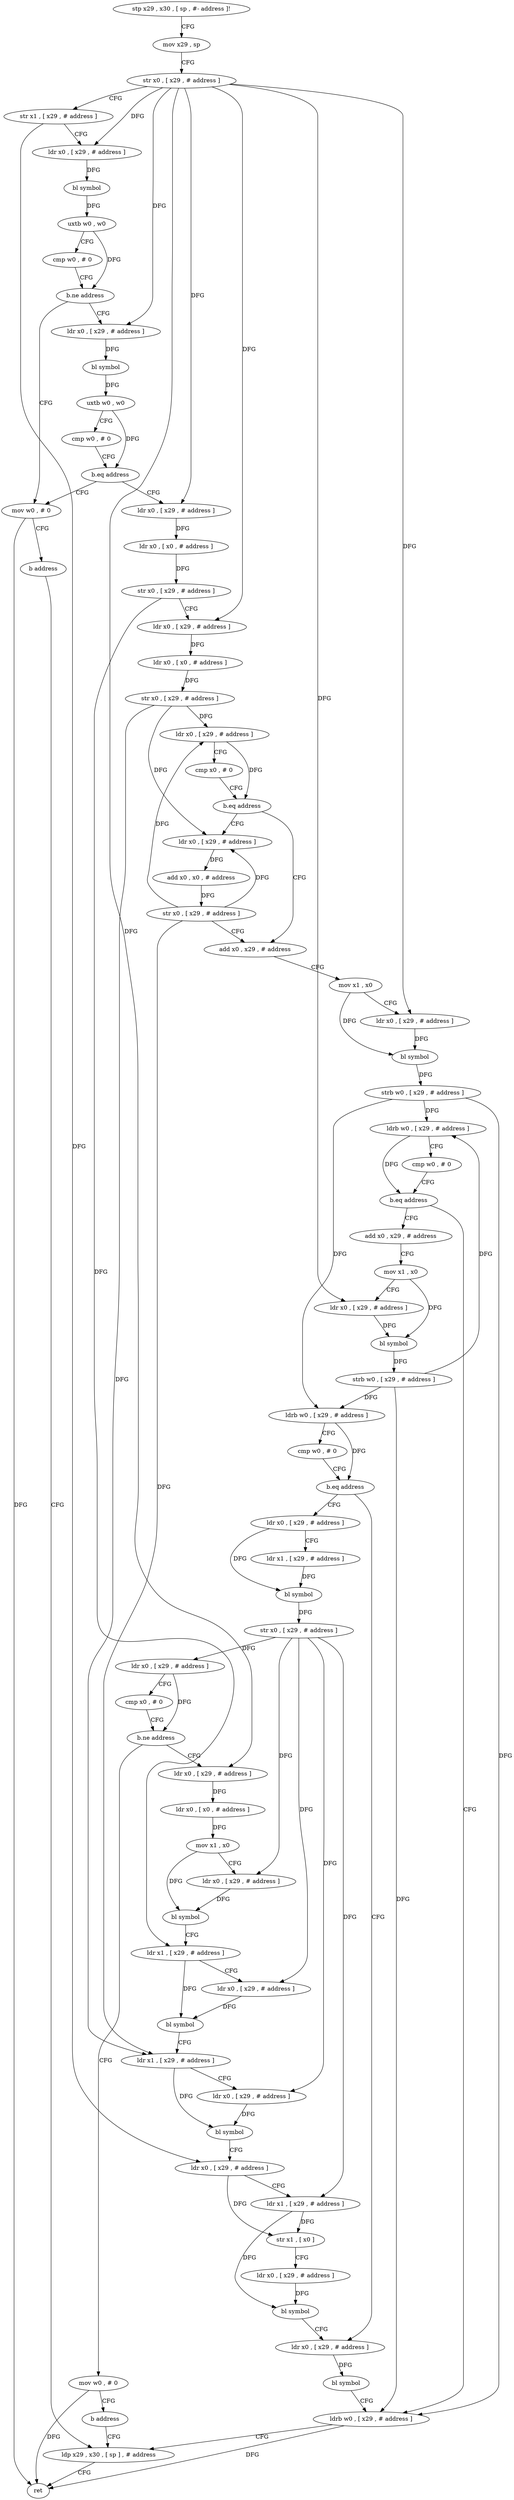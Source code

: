 digraph "func" {
"117708" [label = "stp x29 , x30 , [ sp , #- address ]!" ]
"117712" [label = "mov x29 , sp" ]
"117716" [label = "str x0 , [ x29 , # address ]" ]
"117720" [label = "str x1 , [ x29 , # address ]" ]
"117724" [label = "ldr x0 , [ x29 , # address ]" ]
"117728" [label = "bl symbol" ]
"117732" [label = "uxtb w0 , w0" ]
"117736" [label = "cmp w0 , # 0" ]
"117740" [label = "b.ne address" ]
"117764" [label = "mov w0 , # 0" ]
"117744" [label = "ldr x0 , [ x29 , # address ]" ]
"117768" [label = "b address" ]
"117996" [label = "ldp x29 , x30 , [ sp ] , # address" ]
"117748" [label = "bl symbol" ]
"117752" [label = "uxtb w0 , w0" ]
"117756" [label = "cmp w0 , # 0" ]
"117760" [label = "b.eq address" ]
"117772" [label = "ldr x0 , [ x29 , # address ]" ]
"118000" [label = "ret" ]
"117776" [label = "ldr x0 , [ x0 , # address ]" ]
"117780" [label = "str x0 , [ x29 , # address ]" ]
"117784" [label = "ldr x0 , [ x29 , # address ]" ]
"117788" [label = "ldr x0 , [ x0 , # address ]" ]
"117792" [label = "str x0 , [ x29 , # address ]" ]
"117796" [label = "ldr x0 , [ x29 , # address ]" ]
"117800" [label = "cmp x0 , # 0" ]
"117804" [label = "b.eq address" ]
"117820" [label = "add x0 , x29 , # address" ]
"117808" [label = "ldr x0 , [ x29 , # address ]" ]
"117824" [label = "mov x1 , x0" ]
"117828" [label = "ldr x0 , [ x29 , # address ]" ]
"117832" [label = "bl symbol" ]
"117836" [label = "strb w0 , [ x29 , # address ]" ]
"117840" [label = "ldrb w0 , [ x29 , # address ]" ]
"117844" [label = "cmp w0 , # 0" ]
"117848" [label = "b.eq address" ]
"117992" [label = "ldrb w0 , [ x29 , # address ]" ]
"117852" [label = "add x0 , x29 , # address" ]
"117812" [label = "add x0 , x0 , # address" ]
"117816" [label = "str x0 , [ x29 , # address ]" ]
"117856" [label = "mov x1 , x0" ]
"117860" [label = "ldr x0 , [ x29 , # address ]" ]
"117864" [label = "bl symbol" ]
"117868" [label = "strb w0 , [ x29 , # address ]" ]
"117872" [label = "ldrb w0 , [ x29 , # address ]" ]
"117876" [label = "cmp w0 , # 0" ]
"117880" [label = "b.eq address" ]
"117984" [label = "ldr x0 , [ x29 , # address ]" ]
"117884" [label = "ldr x0 , [ x29 , # address ]" ]
"117988" [label = "bl symbol" ]
"117888" [label = "ldr x1 , [ x29 , # address ]" ]
"117892" [label = "bl symbol" ]
"117896" [label = "str x0 , [ x29 , # address ]" ]
"117900" [label = "ldr x0 , [ x29 , # address ]" ]
"117904" [label = "cmp x0 , # 0" ]
"117908" [label = "b.ne address" ]
"117920" [label = "ldr x0 , [ x29 , # address ]" ]
"117912" [label = "mov w0 , # 0" ]
"117924" [label = "ldr x0 , [ x0 , # address ]" ]
"117928" [label = "mov x1 , x0" ]
"117932" [label = "ldr x0 , [ x29 , # address ]" ]
"117936" [label = "bl symbol" ]
"117940" [label = "ldr x1 , [ x29 , # address ]" ]
"117944" [label = "ldr x0 , [ x29 , # address ]" ]
"117948" [label = "bl symbol" ]
"117952" [label = "ldr x1 , [ x29 , # address ]" ]
"117956" [label = "ldr x0 , [ x29 , # address ]" ]
"117960" [label = "bl symbol" ]
"117964" [label = "ldr x0 , [ x29 , # address ]" ]
"117968" [label = "ldr x1 , [ x29 , # address ]" ]
"117972" [label = "str x1 , [ x0 ]" ]
"117976" [label = "ldr x0 , [ x29 , # address ]" ]
"117980" [label = "bl symbol" ]
"117916" [label = "b address" ]
"117708" -> "117712" [ label = "CFG" ]
"117712" -> "117716" [ label = "CFG" ]
"117716" -> "117720" [ label = "CFG" ]
"117716" -> "117724" [ label = "DFG" ]
"117716" -> "117744" [ label = "DFG" ]
"117716" -> "117772" [ label = "DFG" ]
"117716" -> "117784" [ label = "DFG" ]
"117716" -> "117828" [ label = "DFG" ]
"117716" -> "117860" [ label = "DFG" ]
"117716" -> "117920" [ label = "DFG" ]
"117720" -> "117724" [ label = "CFG" ]
"117720" -> "117964" [ label = "DFG" ]
"117724" -> "117728" [ label = "DFG" ]
"117728" -> "117732" [ label = "DFG" ]
"117732" -> "117736" [ label = "CFG" ]
"117732" -> "117740" [ label = "DFG" ]
"117736" -> "117740" [ label = "CFG" ]
"117740" -> "117764" [ label = "CFG" ]
"117740" -> "117744" [ label = "CFG" ]
"117764" -> "117768" [ label = "CFG" ]
"117764" -> "118000" [ label = "DFG" ]
"117744" -> "117748" [ label = "DFG" ]
"117768" -> "117996" [ label = "CFG" ]
"117996" -> "118000" [ label = "CFG" ]
"117748" -> "117752" [ label = "DFG" ]
"117752" -> "117756" [ label = "CFG" ]
"117752" -> "117760" [ label = "DFG" ]
"117756" -> "117760" [ label = "CFG" ]
"117760" -> "117772" [ label = "CFG" ]
"117760" -> "117764" [ label = "CFG" ]
"117772" -> "117776" [ label = "DFG" ]
"117776" -> "117780" [ label = "DFG" ]
"117780" -> "117784" [ label = "CFG" ]
"117780" -> "117940" [ label = "DFG" ]
"117784" -> "117788" [ label = "DFG" ]
"117788" -> "117792" [ label = "DFG" ]
"117792" -> "117796" [ label = "DFG" ]
"117792" -> "117808" [ label = "DFG" ]
"117792" -> "117952" [ label = "DFG" ]
"117796" -> "117800" [ label = "CFG" ]
"117796" -> "117804" [ label = "DFG" ]
"117800" -> "117804" [ label = "CFG" ]
"117804" -> "117820" [ label = "CFG" ]
"117804" -> "117808" [ label = "CFG" ]
"117820" -> "117824" [ label = "CFG" ]
"117808" -> "117812" [ label = "DFG" ]
"117824" -> "117828" [ label = "CFG" ]
"117824" -> "117832" [ label = "DFG" ]
"117828" -> "117832" [ label = "DFG" ]
"117832" -> "117836" [ label = "DFG" ]
"117836" -> "117840" [ label = "DFG" ]
"117836" -> "117992" [ label = "DFG" ]
"117836" -> "117872" [ label = "DFG" ]
"117840" -> "117844" [ label = "CFG" ]
"117840" -> "117848" [ label = "DFG" ]
"117844" -> "117848" [ label = "CFG" ]
"117848" -> "117992" [ label = "CFG" ]
"117848" -> "117852" [ label = "CFG" ]
"117992" -> "117996" [ label = "CFG" ]
"117992" -> "118000" [ label = "DFG" ]
"117852" -> "117856" [ label = "CFG" ]
"117812" -> "117816" [ label = "DFG" ]
"117816" -> "117820" [ label = "CFG" ]
"117816" -> "117796" [ label = "DFG" ]
"117816" -> "117808" [ label = "DFG" ]
"117816" -> "117952" [ label = "DFG" ]
"117856" -> "117860" [ label = "CFG" ]
"117856" -> "117864" [ label = "DFG" ]
"117860" -> "117864" [ label = "DFG" ]
"117864" -> "117868" [ label = "DFG" ]
"117868" -> "117872" [ label = "DFG" ]
"117868" -> "117840" [ label = "DFG" ]
"117868" -> "117992" [ label = "DFG" ]
"117872" -> "117876" [ label = "CFG" ]
"117872" -> "117880" [ label = "DFG" ]
"117876" -> "117880" [ label = "CFG" ]
"117880" -> "117984" [ label = "CFG" ]
"117880" -> "117884" [ label = "CFG" ]
"117984" -> "117988" [ label = "DFG" ]
"117884" -> "117888" [ label = "CFG" ]
"117884" -> "117892" [ label = "DFG" ]
"117988" -> "117992" [ label = "CFG" ]
"117888" -> "117892" [ label = "DFG" ]
"117892" -> "117896" [ label = "DFG" ]
"117896" -> "117900" [ label = "DFG" ]
"117896" -> "117932" [ label = "DFG" ]
"117896" -> "117944" [ label = "DFG" ]
"117896" -> "117956" [ label = "DFG" ]
"117896" -> "117968" [ label = "DFG" ]
"117900" -> "117904" [ label = "CFG" ]
"117900" -> "117908" [ label = "DFG" ]
"117904" -> "117908" [ label = "CFG" ]
"117908" -> "117920" [ label = "CFG" ]
"117908" -> "117912" [ label = "CFG" ]
"117920" -> "117924" [ label = "DFG" ]
"117912" -> "117916" [ label = "CFG" ]
"117912" -> "118000" [ label = "DFG" ]
"117924" -> "117928" [ label = "DFG" ]
"117928" -> "117932" [ label = "CFG" ]
"117928" -> "117936" [ label = "DFG" ]
"117932" -> "117936" [ label = "DFG" ]
"117936" -> "117940" [ label = "CFG" ]
"117940" -> "117944" [ label = "CFG" ]
"117940" -> "117948" [ label = "DFG" ]
"117944" -> "117948" [ label = "DFG" ]
"117948" -> "117952" [ label = "CFG" ]
"117952" -> "117956" [ label = "CFG" ]
"117952" -> "117960" [ label = "DFG" ]
"117956" -> "117960" [ label = "DFG" ]
"117960" -> "117964" [ label = "CFG" ]
"117964" -> "117968" [ label = "CFG" ]
"117964" -> "117972" [ label = "DFG" ]
"117968" -> "117972" [ label = "DFG" ]
"117968" -> "117980" [ label = "DFG" ]
"117972" -> "117976" [ label = "CFG" ]
"117976" -> "117980" [ label = "DFG" ]
"117980" -> "117984" [ label = "CFG" ]
"117916" -> "117996" [ label = "CFG" ]
}
